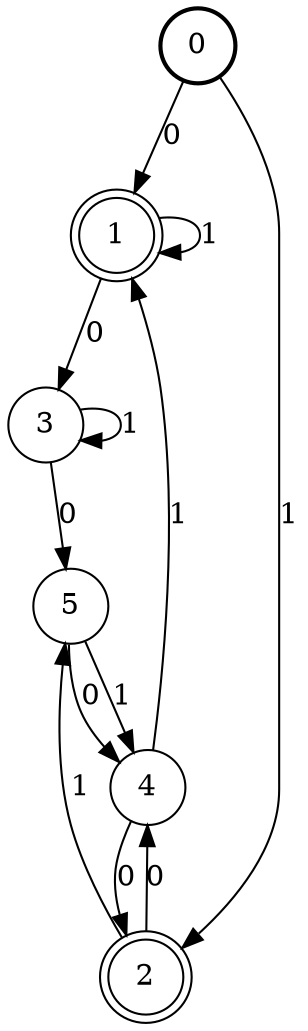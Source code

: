 digraph Automat {
    node [shape = circle];
    0 [style = "bold"];
    0 -> 1 [label = "0"];
    0 -> 2 [label = "1"];
    1 [peripheries=2]
    1 -> 3 [label = "0"];
    1 -> 1 [label = "1"];
    2 [peripheries=2]
    2 -> 4 [label = "0"];
    2 -> 5 [label = "1"];
    3 -> 5 [label = "0"];
    3 -> 3 [label = "1"];
    4 -> 2 [label = "0"];
    4 -> 1 [label = "1"];
    5 -> 4 [label = "0"];
    5 -> 4 [label = "1"];
}
